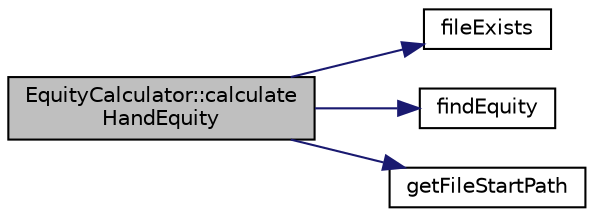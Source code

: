 digraph "EquityCalculator::calculateHandEquity"
{
 // INTERACTIVE_SVG=YES
 // LATEX_PDF_SIZE
  edge [fontname="Helvetica",fontsize="10",labelfontname="Helvetica",labelfontsize="10"];
  node [fontname="Helvetica",fontsize="10",shape=record];
  rankdir="LR";
  Node1 [label="EquityCalculator::calculate\lHandEquity",height=0.2,width=0.4,color="black", fillcolor="grey75", style="filled", fontcolor="black",tooltip="Evaluates the equity of a hand against multiple opponents."];
  Node1 -> Node2 [color="midnightblue",fontsize="10",style="solid",fontname="Helvetica"];
  Node2 [label="fileExists",height=0.2,width=0.4,color="black", fillcolor="white", style="filled",URL="$_equity_calculator_8cpp.html#afdd89841220a8b18e39e0844a833a18b",tooltip=" "];
  Node1 -> Node3 [color="midnightblue",fontsize="10",style="solid",fontname="Helvetica"];
  Node3 [label="findEquity",height=0.2,width=0.4,color="black", fillcolor="white", style="filled",URL="$_equity_calculator_8cpp.html#aad170b93b646c253148f800ac3894ca2",tooltip=" "];
  Node1 -> Node4 [color="midnightblue",fontsize="10",style="solid",fontname="Helvetica"];
  Node4 [label="getFileStartPath",height=0.2,width=0.4,color="black", fillcolor="white", style="filled",URL="$_equity_calculator_8cpp.html#a0085024502b532d59d893e73ac36ab14",tooltip=" "];
}
